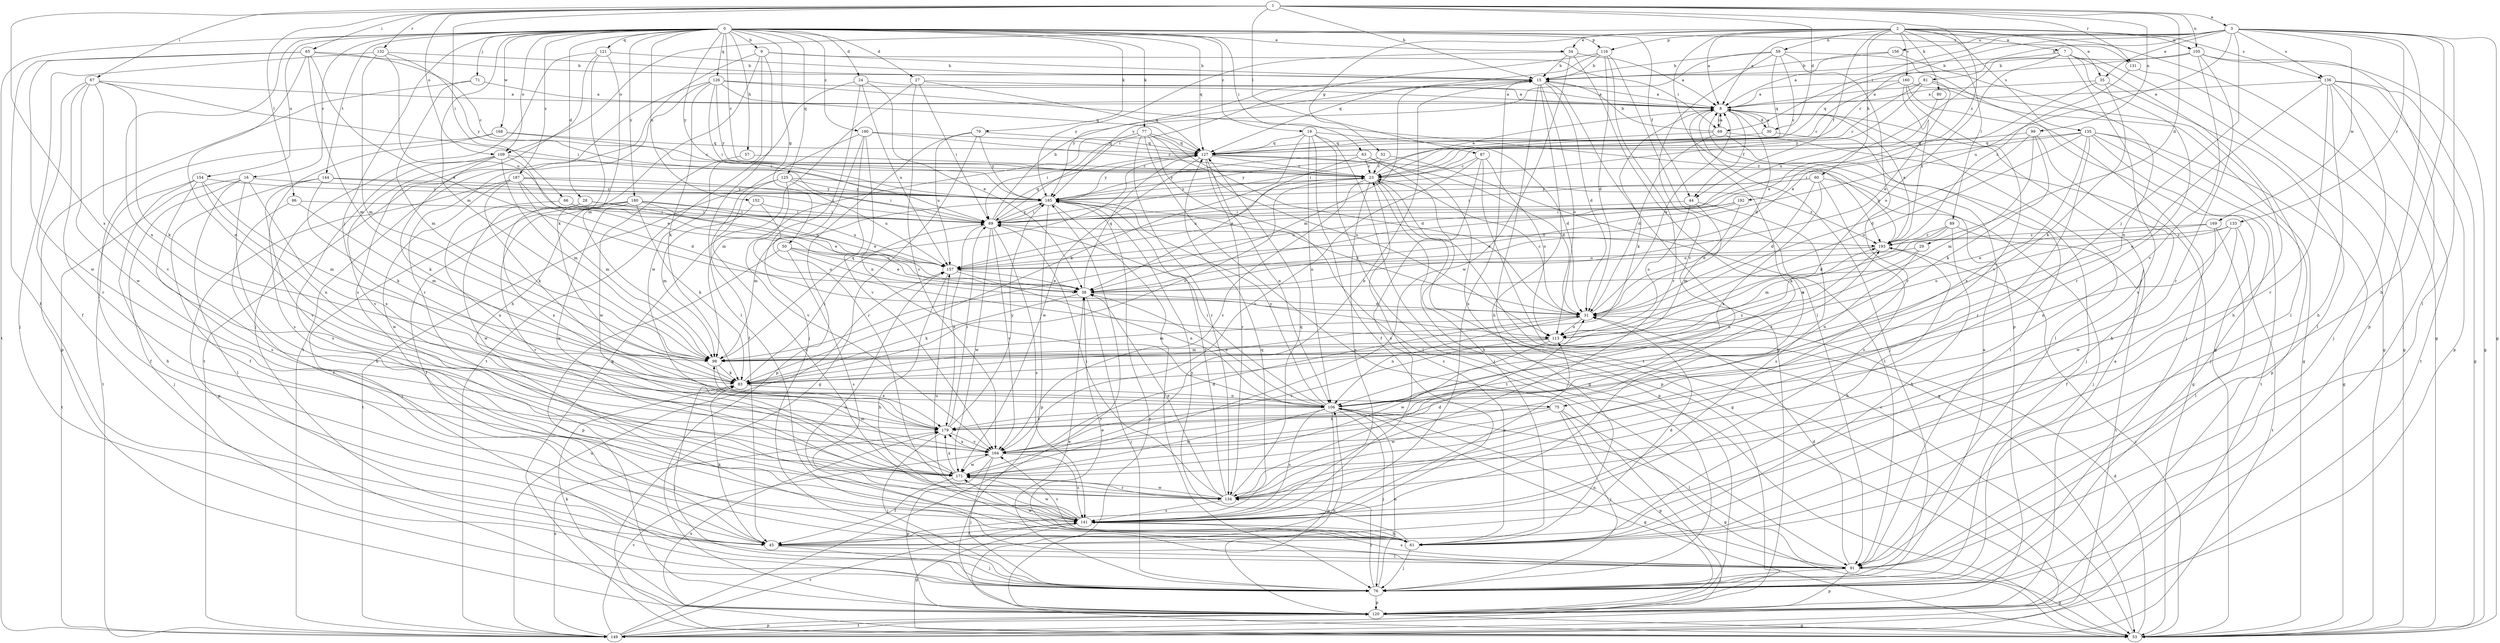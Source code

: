 strict digraph  {
0;
1;
2;
3;
7;
8;
9;
15;
16;
19;
23;
24;
27;
28;
29;
30;
31;
34;
35;
38;
44;
45;
50;
52;
53;
57;
59;
60;
61;
63;
65;
66;
67;
68;
69;
71;
75;
76;
77;
79;
80;
81;
83;
86;
87;
89;
91;
98;
99;
105;
106;
109;
113;
116;
120;
121;
125;
126;
127;
131;
132;
133;
134;
135;
136;
141;
144;
149;
152;
154;
156;
157;
160;
164;
168;
169;
171;
179;
180;
185;
187;
190;
192;
193;
0 -> 9  [label=b];
0 -> 16  [label=c];
0 -> 19  [label=c];
0 -> 23  [label=c];
0 -> 24  [label=d];
0 -> 27  [label=d];
0 -> 28  [label=d];
0 -> 34  [label=e];
0 -> 44  [label=f];
0 -> 50  [label=g];
0 -> 57  [label=h];
0 -> 63  [label=i];
0 -> 71  [label=j];
0 -> 75  [label=j];
0 -> 77  [label=k];
0 -> 79  [label=k];
0 -> 98  [label=m];
0 -> 109  [label=o];
0 -> 116  [label=p];
0 -> 121  [label=q];
0 -> 125  [label=q];
0 -> 126  [label=q];
0 -> 127  [label=q];
0 -> 131  [label=r];
0 -> 144  [label=t];
0 -> 149  [label=t];
0 -> 152  [label=u];
0 -> 154  [label=u];
0 -> 168  [label=w];
0 -> 179  [label=x];
0 -> 180  [label=y];
0 -> 185  [label=y];
0 -> 187  [label=z];
0 -> 190  [label=z];
1 -> 3  [label=a];
1 -> 15  [label=b];
1 -> 29  [label=d];
1 -> 30  [label=d];
1 -> 65  [label=i];
1 -> 66  [label=i];
1 -> 67  [label=i];
1 -> 86  [label=l];
1 -> 87  [label=l];
1 -> 99  [label=n];
1 -> 105  [label=n];
1 -> 109  [label=o];
1 -> 131  [label=r];
1 -> 132  [label=r];
1 -> 179  [label=x];
1 -> 192  [label=z];
2 -> 7  [label=a];
2 -> 8  [label=a];
2 -> 34  [label=e];
2 -> 35  [label=e];
2 -> 44  [label=f];
2 -> 52  [label=g];
2 -> 53  [label=g];
2 -> 59  [label=h];
2 -> 60  [label=h];
2 -> 80  [label=k];
2 -> 89  [label=l];
2 -> 105  [label=n];
2 -> 109  [label=o];
2 -> 116  [label=p];
2 -> 120  [label=p];
2 -> 135  [label=s];
2 -> 136  [label=s];
2 -> 160  [label=v];
3 -> 8  [label=a];
3 -> 23  [label=c];
3 -> 35  [label=e];
3 -> 53  [label=g];
3 -> 61  [label=h];
3 -> 68  [label=i];
3 -> 75  [label=j];
3 -> 81  [label=k];
3 -> 91  [label=l];
3 -> 120  [label=p];
3 -> 133  [label=r];
3 -> 136  [label=s];
3 -> 156  [label=u];
3 -> 157  [label=u];
3 -> 169  [label=w];
7 -> 15  [label=b];
7 -> 53  [label=g];
7 -> 91  [label=l];
7 -> 113  [label=o];
7 -> 134  [label=r];
7 -> 141  [label=s];
7 -> 157  [label=u];
8 -> 30  [label=d];
8 -> 31  [label=d];
8 -> 44  [label=f];
8 -> 68  [label=i];
8 -> 76  [label=j];
8 -> 83  [label=k];
8 -> 91  [label=l];
9 -> 15  [label=b];
9 -> 61  [label=h];
9 -> 68  [label=i];
9 -> 91  [label=l];
9 -> 149  [label=t];
9 -> 171  [label=w];
15 -> 8  [label=a];
15 -> 31  [label=d];
15 -> 61  [label=h];
15 -> 98  [label=m];
15 -> 113  [label=o];
15 -> 120  [label=p];
15 -> 141  [label=s];
15 -> 149  [label=t];
15 -> 185  [label=y];
16 -> 61  [label=h];
16 -> 76  [label=j];
16 -> 91  [label=l];
16 -> 149  [label=t];
16 -> 179  [label=x];
16 -> 185  [label=y];
19 -> 31  [label=d];
19 -> 45  [label=f];
19 -> 53  [label=g];
19 -> 76  [label=j];
19 -> 83  [label=k];
19 -> 106  [label=n];
19 -> 127  [label=q];
23 -> 8  [label=a];
23 -> 53  [label=g];
23 -> 120  [label=p];
23 -> 141  [label=s];
23 -> 157  [label=u];
23 -> 164  [label=v];
23 -> 185  [label=y];
24 -> 8  [label=a];
24 -> 38  [label=e];
24 -> 76  [label=j];
24 -> 149  [label=t];
24 -> 157  [label=u];
27 -> 8  [label=a];
27 -> 53  [label=g];
27 -> 69  [label=i];
27 -> 127  [label=q];
27 -> 164  [label=v];
28 -> 38  [label=e];
28 -> 69  [label=i];
28 -> 171  [label=w];
28 -> 179  [label=x];
29 -> 106  [label=n];
29 -> 113  [label=o];
29 -> 157  [label=u];
30 -> 8  [label=a];
30 -> 91  [label=l];
30 -> 127  [label=q];
31 -> 8  [label=a];
31 -> 23  [label=c];
31 -> 98  [label=m];
31 -> 106  [label=n];
31 -> 113  [label=o];
31 -> 185  [label=y];
34 -> 8  [label=a];
34 -> 15  [label=b];
34 -> 91  [label=l];
34 -> 171  [label=w];
34 -> 185  [label=y];
35 -> 8  [label=a];
35 -> 38  [label=e];
35 -> 83  [label=k];
35 -> 91  [label=l];
38 -> 31  [label=d];
38 -> 76  [label=j];
38 -> 83  [label=k];
38 -> 127  [label=q];
44 -> 69  [label=i];
44 -> 98  [label=m];
44 -> 113  [label=o];
44 -> 141  [label=s];
45 -> 31  [label=d];
45 -> 76  [label=j];
45 -> 83  [label=k];
45 -> 91  [label=l];
45 -> 127  [label=q];
50 -> 38  [label=e];
50 -> 113  [label=o];
50 -> 120  [label=p];
50 -> 141  [label=s];
50 -> 157  [label=u];
52 -> 23  [label=c];
52 -> 91  [label=l];
52 -> 185  [label=y];
53 -> 23  [label=c];
53 -> 31  [label=d];
53 -> 179  [label=x];
53 -> 185  [label=y];
53 -> 193  [label=z];
57 -> 23  [label=c];
57 -> 171  [label=w];
59 -> 15  [label=b];
59 -> 23  [label=c];
59 -> 53  [label=g];
59 -> 127  [label=q];
59 -> 134  [label=r];
59 -> 164  [label=v];
59 -> 185  [label=y];
60 -> 31  [label=d];
60 -> 69  [label=i];
60 -> 76  [label=j];
60 -> 141  [label=s];
60 -> 179  [label=x];
60 -> 185  [label=y];
61 -> 23  [label=c];
61 -> 76  [label=j];
61 -> 157  [label=u];
61 -> 164  [label=v];
61 -> 171  [label=w];
61 -> 185  [label=y];
63 -> 23  [label=c];
63 -> 38  [label=e];
63 -> 61  [label=h];
63 -> 120  [label=p];
63 -> 185  [label=y];
65 -> 15  [label=b];
65 -> 23  [label=c];
65 -> 38  [label=e];
65 -> 45  [label=f];
65 -> 98  [label=m];
65 -> 106  [label=n];
65 -> 171  [label=w];
66 -> 69  [label=i];
66 -> 157  [label=u];
66 -> 179  [label=x];
67 -> 8  [label=a];
67 -> 45  [label=f];
67 -> 69  [label=i];
67 -> 83  [label=k];
67 -> 134  [label=r];
67 -> 164  [label=v];
67 -> 171  [label=w];
68 -> 8  [label=a];
68 -> 15  [label=b];
68 -> 31  [label=d];
68 -> 53  [label=g];
68 -> 69  [label=i];
68 -> 76  [label=j];
69 -> 15  [label=b];
69 -> 127  [label=q];
69 -> 141  [label=s];
69 -> 164  [label=v];
69 -> 171  [label=w];
69 -> 179  [label=x];
69 -> 185  [label=y];
69 -> 193  [label=z];
71 -> 8  [label=a];
71 -> 98  [label=m];
71 -> 120  [label=p];
75 -> 53  [label=g];
75 -> 76  [label=j];
75 -> 120  [label=p];
75 -> 171  [label=w];
75 -> 179  [label=x];
76 -> 8  [label=a];
76 -> 38  [label=e];
76 -> 106  [label=n];
76 -> 120  [label=p];
76 -> 134  [label=r];
77 -> 31  [label=d];
77 -> 69  [label=i];
77 -> 91  [label=l];
77 -> 98  [label=m];
77 -> 113  [label=o];
77 -> 127  [label=q];
77 -> 134  [label=r];
77 -> 149  [label=t];
79 -> 53  [label=g];
79 -> 120  [label=p];
79 -> 127  [label=q];
79 -> 157  [label=u];
79 -> 185  [label=y];
80 -> 38  [label=e];
81 -> 8  [label=a];
81 -> 23  [label=c];
81 -> 38  [label=e];
81 -> 61  [label=h];
81 -> 185  [label=y];
83 -> 23  [label=c];
83 -> 69  [label=i];
83 -> 76  [label=j];
83 -> 106  [label=n];
83 -> 193  [label=z];
86 -> 45  [label=f];
86 -> 69  [label=i];
86 -> 98  [label=m];
87 -> 23  [label=c];
87 -> 53  [label=g];
87 -> 113  [label=o];
87 -> 141  [label=s];
87 -> 164  [label=v];
89 -> 31  [label=d];
89 -> 61  [label=h];
89 -> 98  [label=m];
89 -> 149  [label=t];
89 -> 193  [label=z];
91 -> 31  [label=d];
91 -> 38  [label=e];
91 -> 53  [label=g];
91 -> 76  [label=j];
91 -> 106  [label=n];
91 -> 120  [label=p];
91 -> 141  [label=s];
98 -> 83  [label=k];
98 -> 127  [label=q];
98 -> 179  [label=x];
99 -> 31  [label=d];
99 -> 61  [label=h];
99 -> 83  [label=k];
99 -> 98  [label=m];
99 -> 127  [label=q];
105 -> 15  [label=b];
105 -> 53  [label=g];
105 -> 76  [label=j];
105 -> 127  [label=q];
105 -> 134  [label=r];
105 -> 164  [label=v];
106 -> 38  [label=e];
106 -> 53  [label=g];
106 -> 69  [label=i];
106 -> 76  [label=j];
106 -> 91  [label=l];
106 -> 120  [label=p];
106 -> 141  [label=s];
106 -> 171  [label=w];
106 -> 179  [label=x];
106 -> 185  [label=y];
106 -> 193  [label=z];
109 -> 23  [label=c];
109 -> 38  [label=e];
109 -> 83  [label=k];
109 -> 98  [label=m];
109 -> 141  [label=s];
109 -> 164  [label=v];
113 -> 98  [label=m];
113 -> 164  [label=v];
113 -> 171  [label=w];
116 -> 15  [label=b];
116 -> 31  [label=d];
116 -> 69  [label=i];
116 -> 127  [label=q];
116 -> 134  [label=r];
116 -> 141  [label=s];
120 -> 8  [label=a];
120 -> 53  [label=g];
120 -> 83  [label=k];
120 -> 106  [label=n];
120 -> 149  [label=t];
121 -> 15  [label=b];
121 -> 76  [label=j];
121 -> 83  [label=k];
121 -> 98  [label=m];
121 -> 141  [label=s];
125 -> 141  [label=s];
125 -> 149  [label=t];
125 -> 157  [label=u];
125 -> 164  [label=v];
125 -> 185  [label=y];
125 -> 193  [label=z];
126 -> 8  [label=a];
126 -> 69  [label=i];
126 -> 83  [label=k];
126 -> 127  [label=q];
126 -> 134  [label=r];
126 -> 149  [label=t];
126 -> 185  [label=y];
126 -> 193  [label=z];
127 -> 23  [label=c];
127 -> 31  [label=d];
127 -> 106  [label=n];
127 -> 134  [label=r];
127 -> 171  [label=w];
127 -> 185  [label=y];
127 -> 193  [label=z];
131 -> 53  [label=g];
131 -> 193  [label=z];
132 -> 15  [label=b];
132 -> 76  [label=j];
132 -> 98  [label=m];
132 -> 157  [label=u];
132 -> 185  [label=y];
133 -> 45  [label=f];
133 -> 106  [label=n];
133 -> 113  [label=o];
133 -> 149  [label=t];
133 -> 193  [label=z];
134 -> 31  [label=d];
134 -> 38  [label=e];
134 -> 69  [label=i];
134 -> 127  [label=q];
134 -> 141  [label=s];
134 -> 171  [label=w];
134 -> 185  [label=y];
135 -> 53  [label=g];
135 -> 69  [label=i];
135 -> 76  [label=j];
135 -> 113  [label=o];
135 -> 120  [label=p];
135 -> 127  [label=q];
135 -> 134  [label=r];
135 -> 149  [label=t];
135 -> 179  [label=x];
136 -> 8  [label=a];
136 -> 53  [label=g];
136 -> 61  [label=h];
136 -> 76  [label=j];
136 -> 106  [label=n];
136 -> 120  [label=p];
136 -> 134  [label=r];
136 -> 149  [label=t];
141 -> 45  [label=f];
141 -> 53  [label=g];
141 -> 61  [label=h];
141 -> 113  [label=o];
141 -> 157  [label=u];
141 -> 171  [label=w];
144 -> 45  [label=f];
144 -> 69  [label=i];
144 -> 83  [label=k];
144 -> 164  [label=v];
144 -> 185  [label=y];
149 -> 120  [label=p];
149 -> 141  [label=s];
149 -> 157  [label=u];
149 -> 164  [label=v];
149 -> 179  [label=x];
149 -> 185  [label=y];
152 -> 69  [label=i];
152 -> 98  [label=m];
152 -> 113  [label=o];
154 -> 45  [label=f];
154 -> 61  [label=h];
154 -> 98  [label=m];
154 -> 106  [label=n];
154 -> 141  [label=s];
154 -> 185  [label=y];
156 -> 8  [label=a];
156 -> 15  [label=b];
156 -> 106  [label=n];
157 -> 38  [label=e];
157 -> 61  [label=h];
157 -> 106  [label=n];
160 -> 8  [label=a];
160 -> 23  [label=c];
160 -> 53  [label=g];
160 -> 76  [label=j];
160 -> 164  [label=v];
160 -> 193  [label=z];
164 -> 8  [label=a];
164 -> 31  [label=d];
164 -> 76  [label=j];
164 -> 120  [label=p];
164 -> 141  [label=s];
164 -> 171  [label=w];
164 -> 179  [label=x];
168 -> 23  [label=c];
168 -> 127  [label=q];
168 -> 141  [label=s];
168 -> 149  [label=t];
169 -> 38  [label=e];
169 -> 91  [label=l];
169 -> 171  [label=w];
169 -> 193  [label=z];
171 -> 15  [label=b];
171 -> 45  [label=f];
171 -> 98  [label=m];
171 -> 134  [label=r];
171 -> 179  [label=x];
179 -> 69  [label=i];
179 -> 76  [label=j];
179 -> 164  [label=v];
179 -> 185  [label=y];
180 -> 38  [label=e];
180 -> 45  [label=f];
180 -> 69  [label=i];
180 -> 76  [label=j];
180 -> 83  [label=k];
180 -> 134  [label=r];
180 -> 157  [label=u];
180 -> 171  [label=w];
185 -> 69  [label=i];
185 -> 76  [label=j];
185 -> 98  [label=m];
185 -> 120  [label=p];
187 -> 31  [label=d];
187 -> 69  [label=i];
187 -> 83  [label=k];
187 -> 98  [label=m];
187 -> 120  [label=p];
187 -> 171  [label=w];
187 -> 185  [label=y];
190 -> 23  [label=c];
190 -> 45  [label=f];
190 -> 106  [label=n];
190 -> 127  [label=q];
190 -> 134  [label=r];
190 -> 164  [label=v];
192 -> 31  [label=d];
192 -> 38  [label=e];
192 -> 69  [label=i];
192 -> 157  [label=u];
193 -> 8  [label=a];
193 -> 61  [label=h];
193 -> 106  [label=n];
193 -> 157  [label=u];
}
